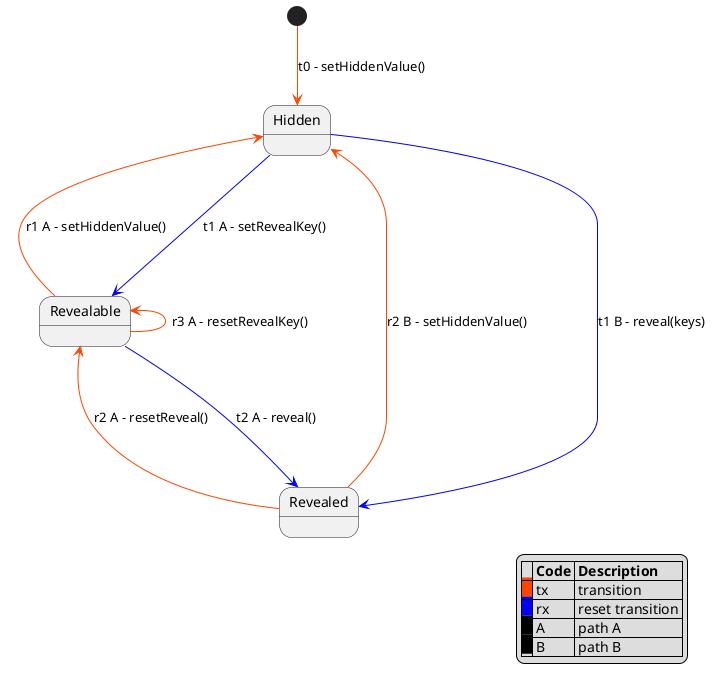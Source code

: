 @startuml
[*] -[#OrangeRed]-> Hidden: t0 - setHiddenValue()
Hidden -[#Blue]--> Revealable: t1 A - setRevealKey()
Revealable -[#Blue]--> Revealed: t2 A - reveal()
Hidden <-[#OrangeRed]- Revealable: r1 A - setHiddenValue()
Revealable <-[#OrangeRed]- Revealable: r3 A - resetRevealKey()
Revealable <-[#OrangeRed]- Revealed: r2 A - resetReveal()
Hidden -[#Blue]-> Revealed : t1 B - reveal(keys)
Hidden <-[#OrangeRed]- Revealed: r2 B - setHiddenValue()
legend right
|= |= Code |= Description |
|<back:#OrangeRed>   </back>| tx | transition  |
|<back:#Blue>   </back>| rx | reset transition |
|<back:#Black>   </back>| A   | path A           |
|<back:#Black>   </back>| B   | path B           |
endlegend
@enduml
